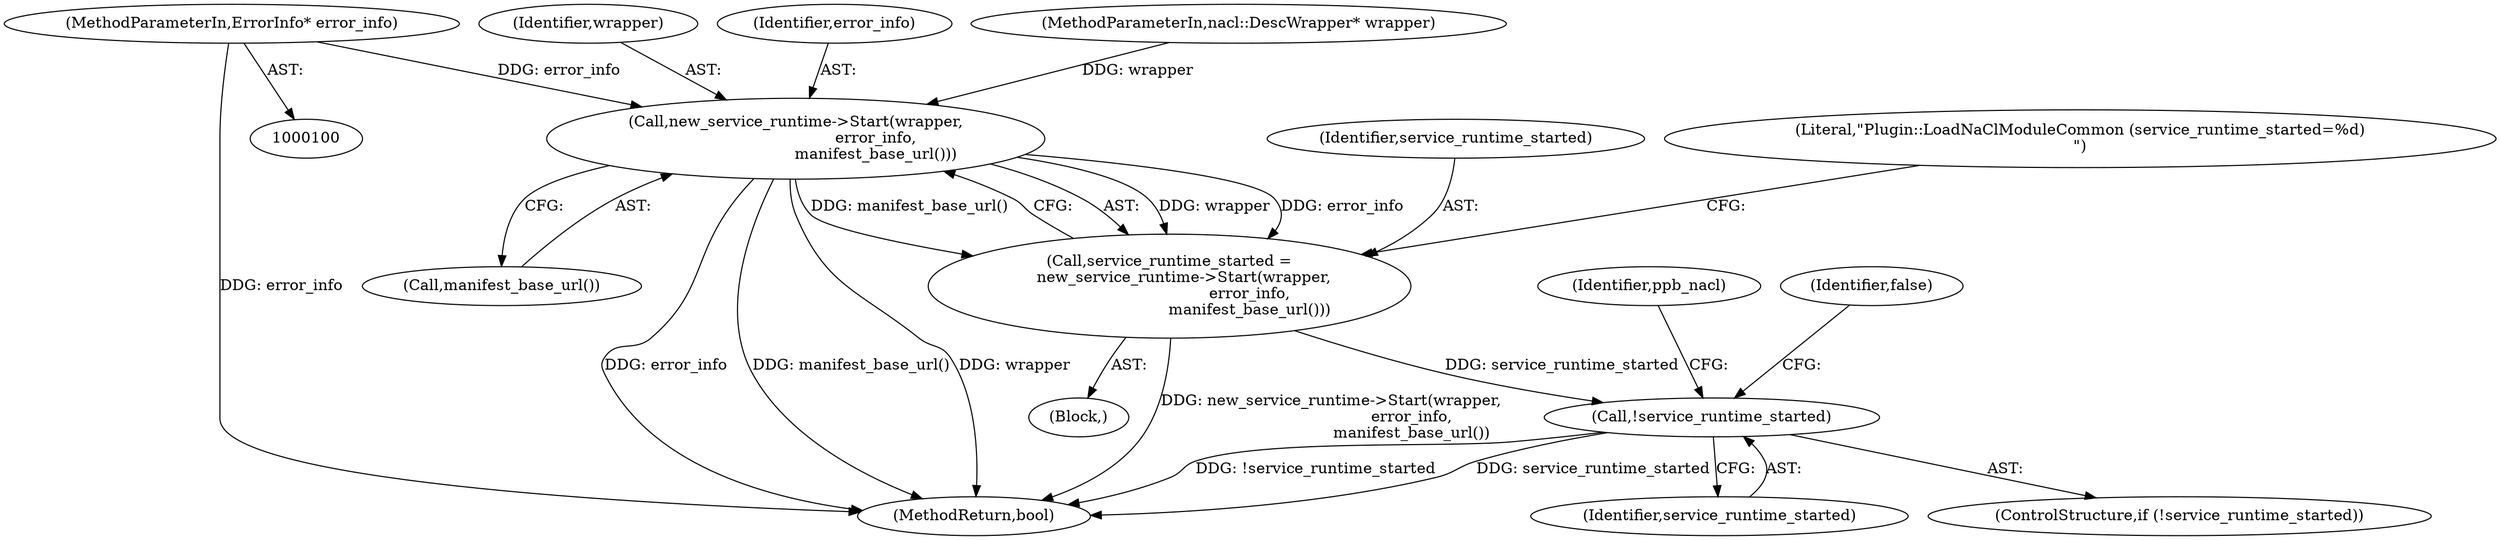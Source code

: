 digraph "1_Chrome_3b0d77670a0613f409110817455d2137576b485a_17@pointer" {
"1000105" [label="(MethodParameterIn,ErrorInfo* error_info)"];
"1000137" [label="(Call,new_service_runtime->Start(wrapper,\n                                 error_info,\n                                 manifest_base_url()))"];
"1000135" [label="(Call,service_runtime_started =\n      new_service_runtime->Start(wrapper,\n                                 error_info,\n                                 manifest_base_url()))"];
"1000146" [label="(Call,!service_runtime_started)"];
"1000136" [label="(Identifier,service_runtime_started)"];
"1000147" [label="(Identifier,service_runtime_started)"];
"1000108" [label="(Block,)"];
"1000137" [label="(Call,new_service_runtime->Start(wrapper,\n                                 error_info,\n                                 manifest_base_url()))"];
"1000153" [label="(Identifier,ppb_nacl)"];
"1000140" [label="(Call,manifest_base_url())"];
"1000150" [label="(Identifier,false)"];
"1000135" [label="(Call,service_runtime_started =\n      new_service_runtime->Start(wrapper,\n                                 error_info,\n                                 manifest_base_url()))"];
"1000176" [label="(MethodReturn,bool)"];
"1000138" [label="(Identifier,wrapper)"];
"1000139" [label="(Identifier,error_info)"];
"1000146" [label="(Call,!service_runtime_started)"];
"1000143" [label="(Literal,\"Plugin::LoadNaClModuleCommon (service_runtime_started=%d)\n\")"];
"1000101" [label="(MethodParameterIn,nacl::DescWrapper* wrapper)"];
"1000105" [label="(MethodParameterIn,ErrorInfo* error_info)"];
"1000145" [label="(ControlStructure,if (!service_runtime_started))"];
"1000105" -> "1000100"  [label="AST: "];
"1000105" -> "1000176"  [label="DDG: error_info"];
"1000105" -> "1000137"  [label="DDG: error_info"];
"1000137" -> "1000135"  [label="AST: "];
"1000137" -> "1000140"  [label="CFG: "];
"1000138" -> "1000137"  [label="AST: "];
"1000139" -> "1000137"  [label="AST: "];
"1000140" -> "1000137"  [label="AST: "];
"1000135" -> "1000137"  [label="CFG: "];
"1000137" -> "1000176"  [label="DDG: error_info"];
"1000137" -> "1000176"  [label="DDG: manifest_base_url()"];
"1000137" -> "1000176"  [label="DDG: wrapper"];
"1000137" -> "1000135"  [label="DDG: wrapper"];
"1000137" -> "1000135"  [label="DDG: error_info"];
"1000137" -> "1000135"  [label="DDG: manifest_base_url()"];
"1000101" -> "1000137"  [label="DDG: wrapper"];
"1000135" -> "1000108"  [label="AST: "];
"1000136" -> "1000135"  [label="AST: "];
"1000143" -> "1000135"  [label="CFG: "];
"1000135" -> "1000176"  [label="DDG: new_service_runtime->Start(wrapper,\n                                 error_info,\n                                 manifest_base_url())"];
"1000135" -> "1000146"  [label="DDG: service_runtime_started"];
"1000146" -> "1000145"  [label="AST: "];
"1000146" -> "1000147"  [label="CFG: "];
"1000147" -> "1000146"  [label="AST: "];
"1000150" -> "1000146"  [label="CFG: "];
"1000153" -> "1000146"  [label="CFG: "];
"1000146" -> "1000176"  [label="DDG: !service_runtime_started"];
"1000146" -> "1000176"  [label="DDG: service_runtime_started"];
}
